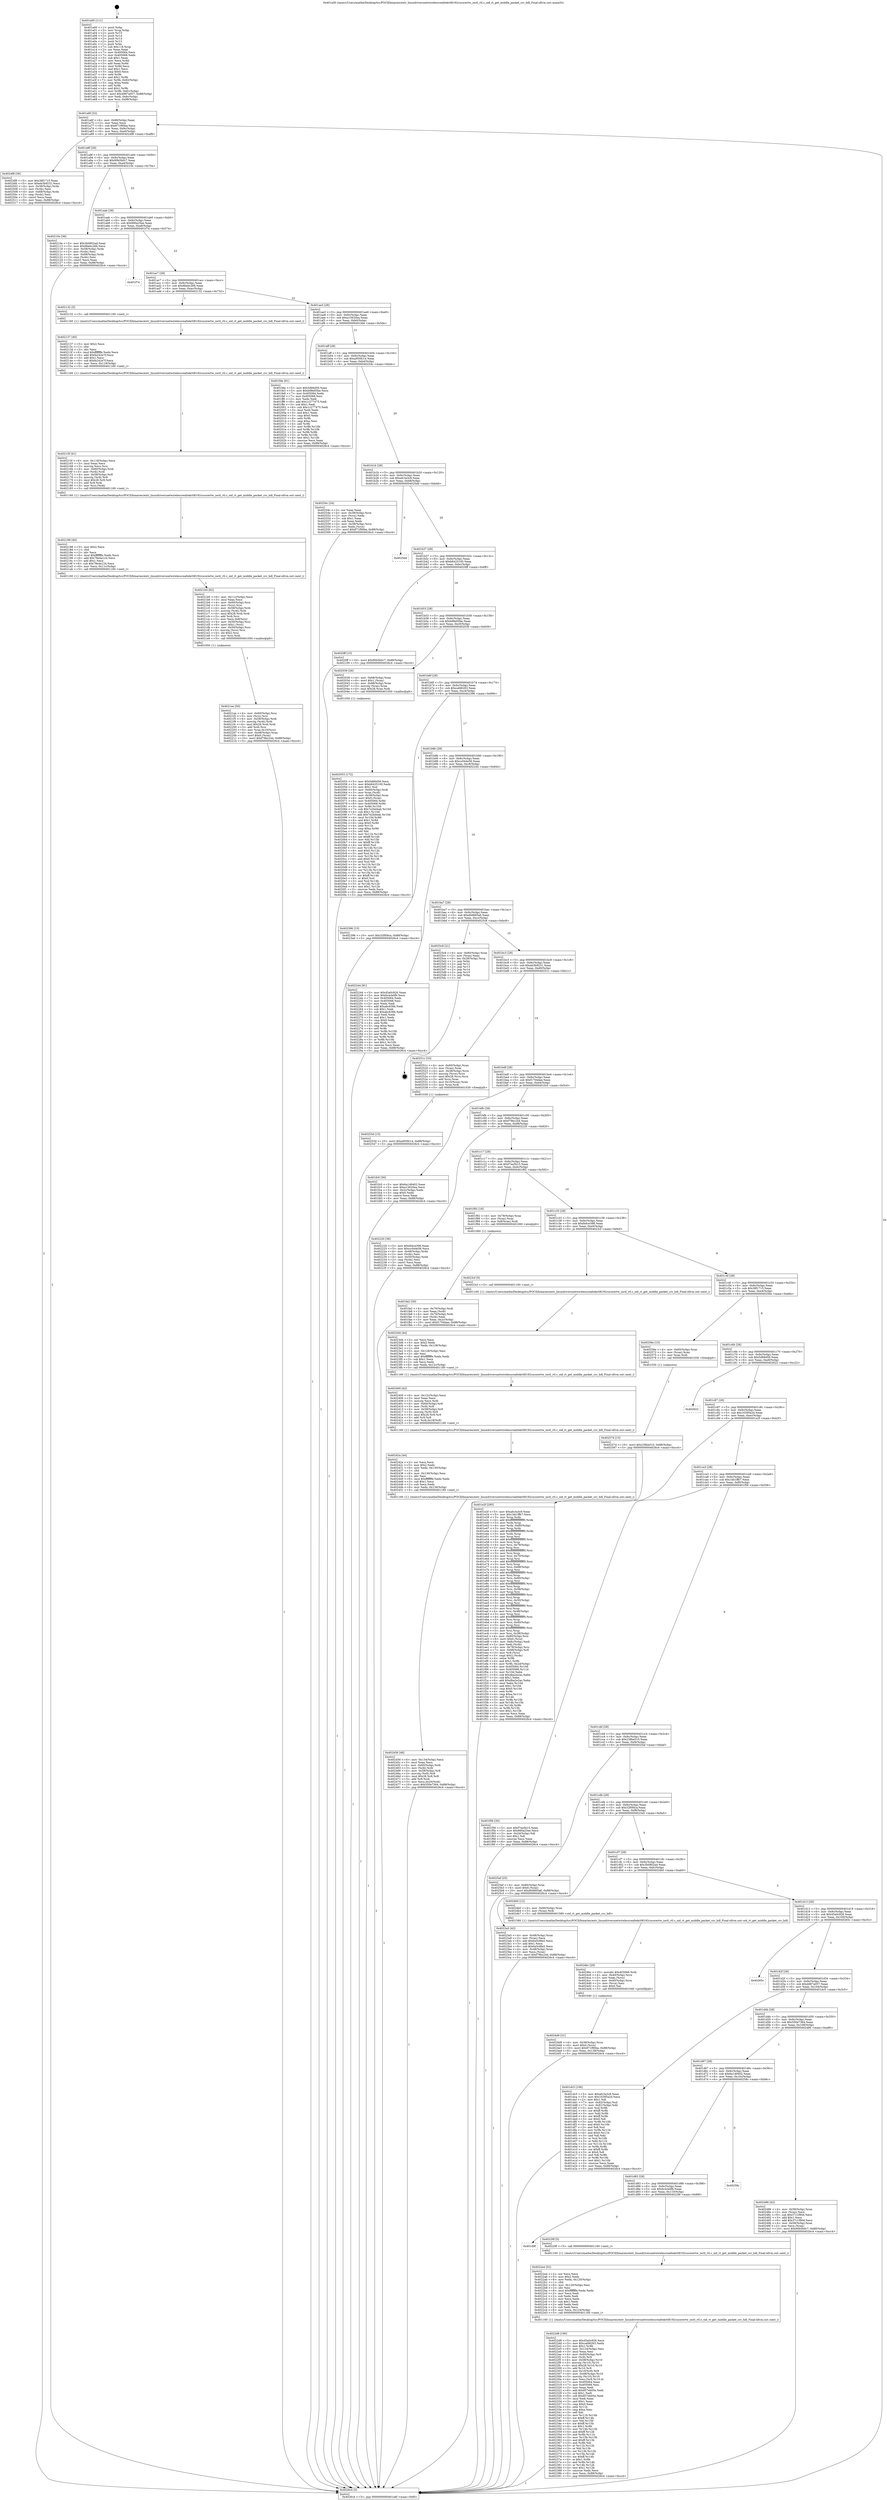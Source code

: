 digraph "0x401a00" {
  label = "0x401a00 (/mnt/c/Users/mathe/Desktop/tcc/POCII/binaries/extr_linuxdriversnetwirelessrealtekrtl8192cucorertw_ioctl_rtl.c_oid_rt_get_middle_packet_crc_hdl_Final-ollvm.out::main(0))"
  labelloc = "t"
  node[shape=record]

  Entry [label="",width=0.3,height=0.3,shape=circle,fillcolor=black,style=filled]
  "0x401a6f" [label="{
     0x401a6f [32]\l
     | [instrs]\l
     &nbsp;&nbsp;0x401a6f \<+6\>: mov -0x88(%rbp),%eax\l
     &nbsp;&nbsp;0x401a75 \<+2\>: mov %eax,%ecx\l
     &nbsp;&nbsp;0x401a77 \<+6\>: sub $0x871f90ba,%ecx\l
     &nbsp;&nbsp;0x401a7d \<+6\>: mov %eax,-0x9c(%rbp)\l
     &nbsp;&nbsp;0x401a83 \<+6\>: mov %ecx,-0xa0(%rbp)\l
     &nbsp;&nbsp;0x401a89 \<+6\>: je 00000000004024f8 \<main+0xaf8\>\l
  }"]
  "0x4024f8" [label="{
     0x4024f8 [36]\l
     | [instrs]\l
     &nbsp;&nbsp;0x4024f8 \<+5\>: mov $0x38f1715,%eax\l
     &nbsp;&nbsp;0x4024fd \<+5\>: mov $0xeb3b9231,%ecx\l
     &nbsp;&nbsp;0x402502 \<+4\>: mov -0x38(%rbp),%rdx\l
     &nbsp;&nbsp;0x402506 \<+2\>: mov (%rdx),%esi\l
     &nbsp;&nbsp;0x402508 \<+4\>: mov -0x68(%rbp),%rdx\l
     &nbsp;&nbsp;0x40250c \<+2\>: cmp (%rdx),%esi\l
     &nbsp;&nbsp;0x40250e \<+3\>: cmovl %ecx,%eax\l
     &nbsp;&nbsp;0x402511 \<+6\>: mov %eax,-0x88(%rbp)\l
     &nbsp;&nbsp;0x402517 \<+5\>: jmp 00000000004026c4 \<main+0xcc4\>\l
  }"]
  "0x401a8f" [label="{
     0x401a8f [28]\l
     | [instrs]\l
     &nbsp;&nbsp;0x401a8f \<+5\>: jmp 0000000000401a94 \<main+0x94\>\l
     &nbsp;&nbsp;0x401a94 \<+6\>: mov -0x9c(%rbp),%eax\l
     &nbsp;&nbsp;0x401a9a \<+5\>: sub $0x90b5b0c7,%eax\l
     &nbsp;&nbsp;0x401a9f \<+6\>: mov %eax,-0xa4(%rbp)\l
     &nbsp;&nbsp;0x401aa5 \<+6\>: je 000000000040210e \<main+0x70e\>\l
  }"]
  Exit [label="",width=0.3,height=0.3,shape=circle,fillcolor=black,style=filled,peripheries=2]
  "0x40210e" [label="{
     0x40210e [36]\l
     | [instrs]\l
     &nbsp;&nbsp;0x40210e \<+5\>: mov $0x3b0802ad,%eax\l
     &nbsp;&nbsp;0x402113 \<+5\>: mov $0x9bebc266,%ecx\l
     &nbsp;&nbsp;0x402118 \<+4\>: mov -0x58(%rbp),%rdx\l
     &nbsp;&nbsp;0x40211c \<+2\>: mov (%rdx),%esi\l
     &nbsp;&nbsp;0x40211e \<+4\>: mov -0x68(%rbp),%rdx\l
     &nbsp;&nbsp;0x402122 \<+2\>: cmp (%rdx),%esi\l
     &nbsp;&nbsp;0x402124 \<+3\>: cmovl %ecx,%eax\l
     &nbsp;&nbsp;0x402127 \<+6\>: mov %eax,-0x88(%rbp)\l
     &nbsp;&nbsp;0x40212d \<+5\>: jmp 00000000004026c4 \<main+0xcc4\>\l
  }"]
  "0x401aab" [label="{
     0x401aab [28]\l
     | [instrs]\l
     &nbsp;&nbsp;0x401aab \<+5\>: jmp 0000000000401ab0 \<main+0xb0\>\l
     &nbsp;&nbsp;0x401ab0 \<+6\>: mov -0x9c(%rbp),%eax\l
     &nbsp;&nbsp;0x401ab6 \<+5\>: sub $0x990a25ee,%eax\l
     &nbsp;&nbsp;0x401abb \<+6\>: mov %eax,-0xa8(%rbp)\l
     &nbsp;&nbsp;0x401ac1 \<+6\>: je 0000000000401f74 \<main+0x574\>\l
  }"]
  "0x40257d" [label="{
     0x40257d [15]\l
     | [instrs]\l
     &nbsp;&nbsp;0x40257d \<+10\>: movl $0x238be510,-0x88(%rbp)\l
     &nbsp;&nbsp;0x402587 \<+5\>: jmp 00000000004026c4 \<main+0xcc4\>\l
  }"]
  "0x401f74" [label="{
     0x401f74\l
  }", style=dashed]
  "0x401ac7" [label="{
     0x401ac7 [28]\l
     | [instrs]\l
     &nbsp;&nbsp;0x401ac7 \<+5\>: jmp 0000000000401acc \<main+0xcc\>\l
     &nbsp;&nbsp;0x401acc \<+6\>: mov -0x9c(%rbp),%eax\l
     &nbsp;&nbsp;0x401ad2 \<+5\>: sub $0x9bebc266,%eax\l
     &nbsp;&nbsp;0x401ad7 \<+6\>: mov %eax,-0xac(%rbp)\l
     &nbsp;&nbsp;0x401add \<+6\>: je 0000000000402132 \<main+0x732\>\l
  }"]
  "0x40253d" [label="{
     0x40253d [15]\l
     | [instrs]\l
     &nbsp;&nbsp;0x40253d \<+10\>: movl $0xa950fc14,-0x88(%rbp)\l
     &nbsp;&nbsp;0x402547 \<+5\>: jmp 00000000004026c4 \<main+0xcc4\>\l
  }"]
  "0x402132" [label="{
     0x402132 [5]\l
     | [instrs]\l
     &nbsp;&nbsp;0x402132 \<+5\>: call 0000000000401160 \<next_i\>\l
     | [calls]\l
     &nbsp;&nbsp;0x401160 \{1\} (/mnt/c/Users/mathe/Desktop/tcc/POCII/binaries/extr_linuxdriversnetwirelessrealtekrtl8192cucorertw_ioctl_rtl.c_oid_rt_get_middle_packet_crc_hdl_Final-ollvm.out::next_i)\l
  }"]
  "0x401ae3" [label="{
     0x401ae3 [28]\l
     | [instrs]\l
     &nbsp;&nbsp;0x401ae3 \<+5\>: jmp 0000000000401ae8 \<main+0xe8\>\l
     &nbsp;&nbsp;0x401ae8 \<+6\>: mov -0x9c(%rbp),%eax\l
     &nbsp;&nbsp;0x401aee \<+5\>: sub $0xa15620ea,%eax\l
     &nbsp;&nbsp;0x401af3 \<+6\>: mov %eax,-0xb0(%rbp)\l
     &nbsp;&nbsp;0x401af9 \<+6\>: je 0000000000401fde \<main+0x5de\>\l
  }"]
  "0x4024d9" [label="{
     0x4024d9 [31]\l
     | [instrs]\l
     &nbsp;&nbsp;0x4024d9 \<+4\>: mov -0x38(%rbp),%rcx\l
     &nbsp;&nbsp;0x4024dd \<+6\>: movl $0x0,(%rcx)\l
     &nbsp;&nbsp;0x4024e3 \<+10\>: movl $0x871f90ba,-0x88(%rbp)\l
     &nbsp;&nbsp;0x4024ed \<+6\>: mov %eax,-0x138(%rbp)\l
     &nbsp;&nbsp;0x4024f3 \<+5\>: jmp 00000000004026c4 \<main+0xcc4\>\l
  }"]
  "0x401fde" [label="{
     0x401fde [91]\l
     | [instrs]\l
     &nbsp;&nbsp;0x401fde \<+5\>: mov $0x5d66d59,%eax\l
     &nbsp;&nbsp;0x401fe3 \<+5\>: mov $0xb98e05be,%ecx\l
     &nbsp;&nbsp;0x401fe8 \<+7\>: mov 0x405064,%edx\l
     &nbsp;&nbsp;0x401fef \<+7\>: mov 0x405068,%esi\l
     &nbsp;&nbsp;0x401ff6 \<+2\>: mov %edx,%edi\l
     &nbsp;&nbsp;0x401ff8 \<+6\>: add $0x1c277475,%edi\l
     &nbsp;&nbsp;0x401ffe \<+3\>: sub $0x1,%edi\l
     &nbsp;&nbsp;0x402001 \<+6\>: sub $0x1c277475,%edi\l
     &nbsp;&nbsp;0x402007 \<+3\>: imul %edi,%edx\l
     &nbsp;&nbsp;0x40200a \<+3\>: and $0x1,%edx\l
     &nbsp;&nbsp;0x40200d \<+3\>: cmp $0x0,%edx\l
     &nbsp;&nbsp;0x402010 \<+4\>: sete %r8b\l
     &nbsp;&nbsp;0x402014 \<+3\>: cmp $0xa,%esi\l
     &nbsp;&nbsp;0x402017 \<+4\>: setl %r9b\l
     &nbsp;&nbsp;0x40201b \<+3\>: mov %r8b,%r10b\l
     &nbsp;&nbsp;0x40201e \<+3\>: and %r9b,%r10b\l
     &nbsp;&nbsp;0x402021 \<+3\>: xor %r9b,%r8b\l
     &nbsp;&nbsp;0x402024 \<+3\>: or %r8b,%r10b\l
     &nbsp;&nbsp;0x402027 \<+4\>: test $0x1,%r10b\l
     &nbsp;&nbsp;0x40202b \<+3\>: cmovne %ecx,%eax\l
     &nbsp;&nbsp;0x40202e \<+6\>: mov %eax,-0x88(%rbp)\l
     &nbsp;&nbsp;0x402034 \<+5\>: jmp 00000000004026c4 \<main+0xcc4\>\l
  }"]
  "0x401aff" [label="{
     0x401aff [28]\l
     | [instrs]\l
     &nbsp;&nbsp;0x401aff \<+5\>: jmp 0000000000401b04 \<main+0x104\>\l
     &nbsp;&nbsp;0x401b04 \<+6\>: mov -0x9c(%rbp),%eax\l
     &nbsp;&nbsp;0x401b0a \<+5\>: sub $0xa950fc14,%eax\l
     &nbsp;&nbsp;0x401b0f \<+6\>: mov %eax,-0xb4(%rbp)\l
     &nbsp;&nbsp;0x401b15 \<+6\>: je 000000000040254c \<main+0xb4c\>\l
  }"]
  "0x4024bc" [label="{
     0x4024bc [29]\l
     | [instrs]\l
     &nbsp;&nbsp;0x4024bc \<+10\>: movabs $0x4030b6,%rdi\l
     &nbsp;&nbsp;0x4024c6 \<+4\>: mov -0x40(%rbp),%rcx\l
     &nbsp;&nbsp;0x4024ca \<+2\>: mov %eax,(%rcx)\l
     &nbsp;&nbsp;0x4024cc \<+4\>: mov -0x40(%rbp),%rcx\l
     &nbsp;&nbsp;0x4024d0 \<+2\>: mov (%rcx),%esi\l
     &nbsp;&nbsp;0x4024d2 \<+2\>: mov $0x0,%al\l
     &nbsp;&nbsp;0x4024d4 \<+5\>: call 0000000000401040 \<printf@plt\>\l
     | [calls]\l
     &nbsp;&nbsp;0x401040 \{1\} (unknown)\l
  }"]
  "0x40254c" [label="{
     0x40254c [34]\l
     | [instrs]\l
     &nbsp;&nbsp;0x40254c \<+2\>: xor %eax,%eax\l
     &nbsp;&nbsp;0x40254e \<+4\>: mov -0x38(%rbp),%rcx\l
     &nbsp;&nbsp;0x402552 \<+2\>: mov (%rcx),%edx\l
     &nbsp;&nbsp;0x402554 \<+3\>: sub $0x1,%eax\l
     &nbsp;&nbsp;0x402557 \<+2\>: sub %eax,%edx\l
     &nbsp;&nbsp;0x402559 \<+4\>: mov -0x38(%rbp),%rcx\l
     &nbsp;&nbsp;0x40255d \<+2\>: mov %edx,(%rcx)\l
     &nbsp;&nbsp;0x40255f \<+10\>: movl $0x871f90ba,-0x88(%rbp)\l
     &nbsp;&nbsp;0x402569 \<+5\>: jmp 00000000004026c4 \<main+0xcc4\>\l
  }"]
  "0x401b1b" [label="{
     0x401b1b [28]\l
     | [instrs]\l
     &nbsp;&nbsp;0x401b1b \<+5\>: jmp 0000000000401b20 \<main+0x120\>\l
     &nbsp;&nbsp;0x401b20 \<+6\>: mov -0x9c(%rbp),%eax\l
     &nbsp;&nbsp;0x401b26 \<+5\>: sub $0xafc3a3c9,%eax\l
     &nbsp;&nbsp;0x401b2b \<+6\>: mov %eax,-0xb8(%rbp)\l
     &nbsp;&nbsp;0x401b31 \<+6\>: je 00000000004025dd \<main+0xbdd\>\l
  }"]
  "0x402456" [label="{
     0x402456 [48]\l
     | [instrs]\l
     &nbsp;&nbsp;0x402456 \<+6\>: mov -0x134(%rbp),%ecx\l
     &nbsp;&nbsp;0x40245c \<+3\>: imul %eax,%ecx\l
     &nbsp;&nbsp;0x40245f \<+4\>: mov -0x60(%rbp),%rdi\l
     &nbsp;&nbsp;0x402463 \<+3\>: mov (%rdi),%rdi\l
     &nbsp;&nbsp;0x402466 \<+4\>: mov -0x58(%rbp),%r8\l
     &nbsp;&nbsp;0x40246a \<+3\>: movslq (%r8),%r8\l
     &nbsp;&nbsp;0x40246d \<+4\>: imul $0x28,%r8,%r8\l
     &nbsp;&nbsp;0x402471 \<+3\>: add %r8,%rdi\l
     &nbsp;&nbsp;0x402474 \<+3\>: mov %ecx,0x20(%rdi)\l
     &nbsp;&nbsp;0x402477 \<+10\>: movl $0x550e7364,-0x88(%rbp)\l
     &nbsp;&nbsp;0x402481 \<+5\>: jmp 00000000004026c4 \<main+0xcc4\>\l
  }"]
  "0x4025dd" [label="{
     0x4025dd\l
  }", style=dashed]
  "0x401b37" [label="{
     0x401b37 [28]\l
     | [instrs]\l
     &nbsp;&nbsp;0x401b37 \<+5\>: jmp 0000000000401b3c \<main+0x13c\>\l
     &nbsp;&nbsp;0x401b3c \<+6\>: mov -0x9c(%rbp),%eax\l
     &nbsp;&nbsp;0x401b42 \<+5\>: sub $0xb6425100,%eax\l
     &nbsp;&nbsp;0x401b47 \<+6\>: mov %eax,-0xbc(%rbp)\l
     &nbsp;&nbsp;0x401b4d \<+6\>: je 00000000004020ff \<main+0x6ff\>\l
  }"]
  "0x40242a" [label="{
     0x40242a [44]\l
     | [instrs]\l
     &nbsp;&nbsp;0x40242a \<+2\>: xor %ecx,%ecx\l
     &nbsp;&nbsp;0x40242c \<+5\>: mov $0x2,%edx\l
     &nbsp;&nbsp;0x402431 \<+6\>: mov %edx,-0x130(%rbp)\l
     &nbsp;&nbsp;0x402437 \<+1\>: cltd\l
     &nbsp;&nbsp;0x402438 \<+6\>: mov -0x130(%rbp),%esi\l
     &nbsp;&nbsp;0x40243e \<+2\>: idiv %esi\l
     &nbsp;&nbsp;0x402440 \<+6\>: imul $0xfffffffe,%edx,%edx\l
     &nbsp;&nbsp;0x402446 \<+3\>: sub $0x1,%ecx\l
     &nbsp;&nbsp;0x402449 \<+2\>: sub %ecx,%edx\l
     &nbsp;&nbsp;0x40244b \<+6\>: mov %edx,-0x134(%rbp)\l
     &nbsp;&nbsp;0x402451 \<+5\>: call 0000000000401160 \<next_i\>\l
     | [calls]\l
     &nbsp;&nbsp;0x401160 \{1\} (/mnt/c/Users/mathe/Desktop/tcc/POCII/binaries/extr_linuxdriversnetwirelessrealtekrtl8192cucorertw_ioctl_rtl.c_oid_rt_get_middle_packet_crc_hdl_Final-ollvm.out::next_i)\l
  }"]
  "0x4020ff" [label="{
     0x4020ff [15]\l
     | [instrs]\l
     &nbsp;&nbsp;0x4020ff \<+10\>: movl $0x90b5b0c7,-0x88(%rbp)\l
     &nbsp;&nbsp;0x402109 \<+5\>: jmp 00000000004026c4 \<main+0xcc4\>\l
  }"]
  "0x401b53" [label="{
     0x401b53 [28]\l
     | [instrs]\l
     &nbsp;&nbsp;0x401b53 \<+5\>: jmp 0000000000401b58 \<main+0x158\>\l
     &nbsp;&nbsp;0x401b58 \<+6\>: mov -0x9c(%rbp),%eax\l
     &nbsp;&nbsp;0x401b5e \<+5\>: sub $0xb98e05be,%eax\l
     &nbsp;&nbsp;0x401b63 \<+6\>: mov %eax,-0xc0(%rbp)\l
     &nbsp;&nbsp;0x401b69 \<+6\>: je 0000000000402039 \<main+0x639\>\l
  }"]
  "0x402400" [label="{
     0x402400 [42]\l
     | [instrs]\l
     &nbsp;&nbsp;0x402400 \<+6\>: mov -0x12c(%rbp),%ecx\l
     &nbsp;&nbsp;0x402406 \<+3\>: imul %eax,%ecx\l
     &nbsp;&nbsp;0x402409 \<+3\>: movslq %ecx,%rdi\l
     &nbsp;&nbsp;0x40240c \<+4\>: mov -0x60(%rbp),%r8\l
     &nbsp;&nbsp;0x402410 \<+3\>: mov (%r8),%r8\l
     &nbsp;&nbsp;0x402413 \<+4\>: mov -0x58(%rbp),%r9\l
     &nbsp;&nbsp;0x402417 \<+3\>: movslq (%r9),%r9\l
     &nbsp;&nbsp;0x40241a \<+4\>: imul $0x28,%r9,%r9\l
     &nbsp;&nbsp;0x40241e \<+3\>: add %r9,%r8\l
     &nbsp;&nbsp;0x402421 \<+4\>: mov %rdi,0x18(%r8)\l
     &nbsp;&nbsp;0x402425 \<+5\>: call 0000000000401160 \<next_i\>\l
     | [calls]\l
     &nbsp;&nbsp;0x401160 \{1\} (/mnt/c/Users/mathe/Desktop/tcc/POCII/binaries/extr_linuxdriversnetwirelessrealtekrtl8192cucorertw_ioctl_rtl.c_oid_rt_get_middle_packet_crc_hdl_Final-ollvm.out::next_i)\l
  }"]
  "0x402039" [label="{
     0x402039 [26]\l
     | [instrs]\l
     &nbsp;&nbsp;0x402039 \<+4\>: mov -0x68(%rbp),%rax\l
     &nbsp;&nbsp;0x40203d \<+6\>: movl $0x1,(%rax)\l
     &nbsp;&nbsp;0x402043 \<+4\>: mov -0x68(%rbp),%rax\l
     &nbsp;&nbsp;0x402047 \<+3\>: movslq (%rax),%rax\l
     &nbsp;&nbsp;0x40204a \<+4\>: imul $0x28,%rax,%rdi\l
     &nbsp;&nbsp;0x40204e \<+5\>: call 0000000000401050 \<malloc@plt\>\l
     | [calls]\l
     &nbsp;&nbsp;0x401050 \{1\} (unknown)\l
  }"]
  "0x401b6f" [label="{
     0x401b6f [28]\l
     | [instrs]\l
     &nbsp;&nbsp;0x401b6f \<+5\>: jmp 0000000000401b74 \<main+0x174\>\l
     &nbsp;&nbsp;0x401b74 \<+6\>: mov -0x9c(%rbp),%eax\l
     &nbsp;&nbsp;0x401b7a \<+5\>: sub $0xcafd6263,%eax\l
     &nbsp;&nbsp;0x401b7f \<+6\>: mov %eax,-0xc4(%rbp)\l
     &nbsp;&nbsp;0x401b85 \<+6\>: je 0000000000402396 \<main+0x996\>\l
  }"]
  "0x4023d4" [label="{
     0x4023d4 [44]\l
     | [instrs]\l
     &nbsp;&nbsp;0x4023d4 \<+2\>: xor %ecx,%ecx\l
     &nbsp;&nbsp;0x4023d6 \<+5\>: mov $0x2,%edx\l
     &nbsp;&nbsp;0x4023db \<+6\>: mov %edx,-0x128(%rbp)\l
     &nbsp;&nbsp;0x4023e1 \<+1\>: cltd\l
     &nbsp;&nbsp;0x4023e2 \<+6\>: mov -0x128(%rbp),%esi\l
     &nbsp;&nbsp;0x4023e8 \<+2\>: idiv %esi\l
     &nbsp;&nbsp;0x4023ea \<+6\>: imul $0xfffffffe,%edx,%edx\l
     &nbsp;&nbsp;0x4023f0 \<+3\>: sub $0x1,%ecx\l
     &nbsp;&nbsp;0x4023f3 \<+2\>: sub %ecx,%edx\l
     &nbsp;&nbsp;0x4023f5 \<+6\>: mov %edx,-0x12c(%rbp)\l
     &nbsp;&nbsp;0x4023fb \<+5\>: call 0000000000401160 \<next_i\>\l
     | [calls]\l
     &nbsp;&nbsp;0x401160 \{1\} (/mnt/c/Users/mathe/Desktop/tcc/POCII/binaries/extr_linuxdriversnetwirelessrealtekrtl8192cucorertw_ioctl_rtl.c_oid_rt_get_middle_packet_crc_hdl_Final-ollvm.out::next_i)\l
  }"]
  "0x402396" [label="{
     0x402396 [15]\l
     | [instrs]\l
     &nbsp;&nbsp;0x402396 \<+10\>: movl $0x32f0f4ca,-0x88(%rbp)\l
     &nbsp;&nbsp;0x4023a0 \<+5\>: jmp 00000000004026c4 \<main+0xcc4\>\l
  }"]
  "0x401b8b" [label="{
     0x401b8b [28]\l
     | [instrs]\l
     &nbsp;&nbsp;0x401b8b \<+5\>: jmp 0000000000401b90 \<main+0x190\>\l
     &nbsp;&nbsp;0x401b90 \<+6\>: mov -0x9c(%rbp),%eax\l
     &nbsp;&nbsp;0x401b96 \<+5\>: sub $0xcc044e56,%eax\l
     &nbsp;&nbsp;0x401b9b \<+6\>: mov %eax,-0xc8(%rbp)\l
     &nbsp;&nbsp;0x401ba1 \<+6\>: je 0000000000402244 \<main+0x844\>\l
  }"]
  "0x4022d8" [label="{
     0x4022d8 [190]\l
     | [instrs]\l
     &nbsp;&nbsp;0x4022d8 \<+5\>: mov $0x45a0c926,%ecx\l
     &nbsp;&nbsp;0x4022dd \<+5\>: mov $0xcafd6263,%edx\l
     &nbsp;&nbsp;0x4022e2 \<+3\>: mov $0x1,%r8b\l
     &nbsp;&nbsp;0x4022e5 \<+6\>: mov -0x124(%rbp),%esi\l
     &nbsp;&nbsp;0x4022eb \<+3\>: imul %eax,%esi\l
     &nbsp;&nbsp;0x4022ee \<+4\>: mov -0x60(%rbp),%r9\l
     &nbsp;&nbsp;0x4022f2 \<+3\>: mov (%r9),%r9\l
     &nbsp;&nbsp;0x4022f5 \<+4\>: mov -0x58(%rbp),%r10\l
     &nbsp;&nbsp;0x4022f9 \<+3\>: movslq (%r10),%r10\l
     &nbsp;&nbsp;0x4022fc \<+4\>: imul $0x28,%r10,%r10\l
     &nbsp;&nbsp;0x402300 \<+3\>: add %r10,%r9\l
     &nbsp;&nbsp;0x402303 \<+4\>: mov 0x10(%r9),%r9\l
     &nbsp;&nbsp;0x402307 \<+4\>: mov -0x48(%rbp),%r10\l
     &nbsp;&nbsp;0x40230b \<+3\>: movslq (%r10),%r10\l
     &nbsp;&nbsp;0x40230e \<+4\>: mov %esi,(%r9,%r10,4)\l
     &nbsp;&nbsp;0x402312 \<+7\>: mov 0x405064,%eax\l
     &nbsp;&nbsp;0x402319 \<+7\>: mov 0x405068,%esi\l
     &nbsp;&nbsp;0x402320 \<+2\>: mov %eax,%edi\l
     &nbsp;&nbsp;0x402322 \<+6\>: add $0x857eb05e,%edi\l
     &nbsp;&nbsp;0x402328 \<+3\>: sub $0x1,%edi\l
     &nbsp;&nbsp;0x40232b \<+6\>: sub $0x857eb05e,%edi\l
     &nbsp;&nbsp;0x402331 \<+3\>: imul %edi,%eax\l
     &nbsp;&nbsp;0x402334 \<+3\>: and $0x1,%eax\l
     &nbsp;&nbsp;0x402337 \<+3\>: cmp $0x0,%eax\l
     &nbsp;&nbsp;0x40233a \<+4\>: sete %r11b\l
     &nbsp;&nbsp;0x40233e \<+3\>: cmp $0xa,%esi\l
     &nbsp;&nbsp;0x402341 \<+3\>: setl %bl\l
     &nbsp;&nbsp;0x402344 \<+3\>: mov %r11b,%r14b\l
     &nbsp;&nbsp;0x402347 \<+4\>: xor $0xff,%r14b\l
     &nbsp;&nbsp;0x40234b \<+3\>: mov %bl,%r15b\l
     &nbsp;&nbsp;0x40234e \<+4\>: xor $0xff,%r15b\l
     &nbsp;&nbsp;0x402352 \<+4\>: xor $0x1,%r8b\l
     &nbsp;&nbsp;0x402356 \<+3\>: mov %r14b,%r12b\l
     &nbsp;&nbsp;0x402359 \<+4\>: and $0xff,%r12b\l
     &nbsp;&nbsp;0x40235d \<+3\>: and %r8b,%r11b\l
     &nbsp;&nbsp;0x402360 \<+3\>: mov %r15b,%r13b\l
     &nbsp;&nbsp;0x402363 \<+4\>: and $0xff,%r13b\l
     &nbsp;&nbsp;0x402367 \<+3\>: and %r8b,%bl\l
     &nbsp;&nbsp;0x40236a \<+3\>: or %r11b,%r12b\l
     &nbsp;&nbsp;0x40236d \<+3\>: or %bl,%r13b\l
     &nbsp;&nbsp;0x402370 \<+3\>: xor %r13b,%r12b\l
     &nbsp;&nbsp;0x402373 \<+3\>: or %r15b,%r14b\l
     &nbsp;&nbsp;0x402376 \<+4\>: xor $0xff,%r14b\l
     &nbsp;&nbsp;0x40237a \<+4\>: or $0x1,%r8b\l
     &nbsp;&nbsp;0x40237e \<+3\>: and %r8b,%r14b\l
     &nbsp;&nbsp;0x402381 \<+3\>: or %r14b,%r12b\l
     &nbsp;&nbsp;0x402384 \<+4\>: test $0x1,%r12b\l
     &nbsp;&nbsp;0x402388 \<+3\>: cmovne %edx,%ecx\l
     &nbsp;&nbsp;0x40238b \<+6\>: mov %ecx,-0x88(%rbp)\l
     &nbsp;&nbsp;0x402391 \<+5\>: jmp 00000000004026c4 \<main+0xcc4\>\l
  }"]
  "0x402244" [label="{
     0x402244 [91]\l
     | [instrs]\l
     &nbsp;&nbsp;0x402244 \<+5\>: mov $0x45a0c926,%eax\l
     &nbsp;&nbsp;0x402249 \<+5\>: mov $0x6c4cb0fb,%ecx\l
     &nbsp;&nbsp;0x40224e \<+7\>: mov 0x405064,%edx\l
     &nbsp;&nbsp;0x402255 \<+7\>: mov 0x405068,%esi\l
     &nbsp;&nbsp;0x40225c \<+2\>: mov %edx,%edi\l
     &nbsp;&nbsp;0x40225e \<+6\>: add $0xabc636b,%edi\l
     &nbsp;&nbsp;0x402264 \<+3\>: sub $0x1,%edi\l
     &nbsp;&nbsp;0x402267 \<+6\>: sub $0xabc636b,%edi\l
     &nbsp;&nbsp;0x40226d \<+3\>: imul %edi,%edx\l
     &nbsp;&nbsp;0x402270 \<+3\>: and $0x1,%edx\l
     &nbsp;&nbsp;0x402273 \<+3\>: cmp $0x0,%edx\l
     &nbsp;&nbsp;0x402276 \<+4\>: sete %r8b\l
     &nbsp;&nbsp;0x40227a \<+3\>: cmp $0xa,%esi\l
     &nbsp;&nbsp;0x40227d \<+4\>: setl %r9b\l
     &nbsp;&nbsp;0x402281 \<+3\>: mov %r8b,%r10b\l
     &nbsp;&nbsp;0x402284 \<+3\>: and %r9b,%r10b\l
     &nbsp;&nbsp;0x402287 \<+3\>: xor %r9b,%r8b\l
     &nbsp;&nbsp;0x40228a \<+3\>: or %r8b,%r10b\l
     &nbsp;&nbsp;0x40228d \<+4\>: test $0x1,%r10b\l
     &nbsp;&nbsp;0x402291 \<+3\>: cmovne %ecx,%eax\l
     &nbsp;&nbsp;0x402294 \<+6\>: mov %eax,-0x88(%rbp)\l
     &nbsp;&nbsp;0x40229a \<+5\>: jmp 00000000004026c4 \<main+0xcc4\>\l
  }"]
  "0x401ba7" [label="{
     0x401ba7 [28]\l
     | [instrs]\l
     &nbsp;&nbsp;0x401ba7 \<+5\>: jmp 0000000000401bac \<main+0x1ac\>\l
     &nbsp;&nbsp;0x401bac \<+6\>: mov -0x9c(%rbp),%eax\l
     &nbsp;&nbsp;0x401bb2 \<+5\>: sub $0xd0d665a6,%eax\l
     &nbsp;&nbsp;0x401bb7 \<+6\>: mov %eax,-0xcc(%rbp)\l
     &nbsp;&nbsp;0x401bbd \<+6\>: je 00000000004025c8 \<main+0xbc8\>\l
  }"]
  "0x4022a4" [label="{
     0x4022a4 [52]\l
     | [instrs]\l
     &nbsp;&nbsp;0x4022a4 \<+2\>: xor %ecx,%ecx\l
     &nbsp;&nbsp;0x4022a6 \<+5\>: mov $0x2,%edx\l
     &nbsp;&nbsp;0x4022ab \<+6\>: mov %edx,-0x120(%rbp)\l
     &nbsp;&nbsp;0x4022b1 \<+1\>: cltd\l
     &nbsp;&nbsp;0x4022b2 \<+6\>: mov -0x120(%rbp),%esi\l
     &nbsp;&nbsp;0x4022b8 \<+2\>: idiv %esi\l
     &nbsp;&nbsp;0x4022ba \<+6\>: imul $0xfffffffe,%edx,%edx\l
     &nbsp;&nbsp;0x4022c0 \<+2\>: mov %ecx,%edi\l
     &nbsp;&nbsp;0x4022c2 \<+2\>: sub %edx,%edi\l
     &nbsp;&nbsp;0x4022c4 \<+2\>: mov %ecx,%edx\l
     &nbsp;&nbsp;0x4022c6 \<+3\>: sub $0x1,%edx\l
     &nbsp;&nbsp;0x4022c9 \<+2\>: add %edx,%edi\l
     &nbsp;&nbsp;0x4022cb \<+2\>: sub %edi,%ecx\l
     &nbsp;&nbsp;0x4022cd \<+6\>: mov %ecx,-0x124(%rbp)\l
     &nbsp;&nbsp;0x4022d3 \<+5\>: call 0000000000401160 \<next_i\>\l
     | [calls]\l
     &nbsp;&nbsp;0x401160 \{1\} (/mnt/c/Users/mathe/Desktop/tcc/POCII/binaries/extr_linuxdriversnetwirelessrealtekrtl8192cucorertw_ioctl_rtl.c_oid_rt_get_middle_packet_crc_hdl_Final-ollvm.out::next_i)\l
  }"]
  "0x4025c8" [label="{
     0x4025c8 [21]\l
     | [instrs]\l
     &nbsp;&nbsp;0x4025c8 \<+4\>: mov -0x80(%rbp),%rax\l
     &nbsp;&nbsp;0x4025cc \<+2\>: mov (%rax),%eax\l
     &nbsp;&nbsp;0x4025ce \<+4\>: lea -0x28(%rbp),%rsp\l
     &nbsp;&nbsp;0x4025d2 \<+1\>: pop %rbx\l
     &nbsp;&nbsp;0x4025d3 \<+2\>: pop %r12\l
     &nbsp;&nbsp;0x4025d5 \<+2\>: pop %r13\l
     &nbsp;&nbsp;0x4025d7 \<+2\>: pop %r14\l
     &nbsp;&nbsp;0x4025d9 \<+2\>: pop %r15\l
     &nbsp;&nbsp;0x4025db \<+1\>: pop %rbp\l
     &nbsp;&nbsp;0x4025dc \<+1\>: ret\l
  }"]
  "0x401bc3" [label="{
     0x401bc3 [28]\l
     | [instrs]\l
     &nbsp;&nbsp;0x401bc3 \<+5\>: jmp 0000000000401bc8 \<main+0x1c8\>\l
     &nbsp;&nbsp;0x401bc8 \<+6\>: mov -0x9c(%rbp),%eax\l
     &nbsp;&nbsp;0x401bce \<+5\>: sub $0xeb3b9231,%eax\l
     &nbsp;&nbsp;0x401bd3 \<+6\>: mov %eax,-0xd0(%rbp)\l
     &nbsp;&nbsp;0x401bd9 \<+6\>: je 000000000040251c \<main+0xb1c\>\l
  }"]
  "0x401d9f" [label="{
     0x401d9f\l
  }", style=dashed]
  "0x40251c" [label="{
     0x40251c [33]\l
     | [instrs]\l
     &nbsp;&nbsp;0x40251c \<+4\>: mov -0x60(%rbp),%rax\l
     &nbsp;&nbsp;0x402520 \<+3\>: mov (%rax),%rax\l
     &nbsp;&nbsp;0x402523 \<+4\>: mov -0x38(%rbp),%rcx\l
     &nbsp;&nbsp;0x402527 \<+3\>: movslq (%rcx),%rcx\l
     &nbsp;&nbsp;0x40252a \<+4\>: imul $0x28,%rcx,%rcx\l
     &nbsp;&nbsp;0x40252e \<+3\>: add %rcx,%rax\l
     &nbsp;&nbsp;0x402531 \<+4\>: mov 0x10(%rax),%rax\l
     &nbsp;&nbsp;0x402535 \<+3\>: mov %rax,%rdi\l
     &nbsp;&nbsp;0x402538 \<+5\>: call 0000000000401030 \<free@plt\>\l
     | [calls]\l
     &nbsp;&nbsp;0x401030 \{1\} (unknown)\l
  }"]
  "0x401bdf" [label="{
     0x401bdf [28]\l
     | [instrs]\l
     &nbsp;&nbsp;0x401bdf \<+5\>: jmp 0000000000401be4 \<main+0x1e4\>\l
     &nbsp;&nbsp;0x401be4 \<+6\>: mov -0x9c(%rbp),%eax\l
     &nbsp;&nbsp;0x401bea \<+5\>: sub $0xf1704dae,%eax\l
     &nbsp;&nbsp;0x401bef \<+6\>: mov %eax,-0xd4(%rbp)\l
     &nbsp;&nbsp;0x401bf5 \<+6\>: je 0000000000401fc0 \<main+0x5c0\>\l
  }"]
  "0x40229f" [label="{
     0x40229f [5]\l
     | [instrs]\l
     &nbsp;&nbsp;0x40229f \<+5\>: call 0000000000401160 \<next_i\>\l
     | [calls]\l
     &nbsp;&nbsp;0x401160 \{1\} (/mnt/c/Users/mathe/Desktop/tcc/POCII/binaries/extr_linuxdriversnetwirelessrealtekrtl8192cucorertw_ioctl_rtl.c_oid_rt_get_middle_packet_crc_hdl_Final-ollvm.out::next_i)\l
  }"]
  "0x401fc0" [label="{
     0x401fc0 [30]\l
     | [instrs]\l
     &nbsp;&nbsp;0x401fc0 \<+5\>: mov $0x6a149402,%eax\l
     &nbsp;&nbsp;0x401fc5 \<+5\>: mov $0xa15620ea,%ecx\l
     &nbsp;&nbsp;0x401fca \<+3\>: mov -0x2c(%rbp),%edx\l
     &nbsp;&nbsp;0x401fcd \<+3\>: cmp $0x0,%edx\l
     &nbsp;&nbsp;0x401fd0 \<+3\>: cmove %ecx,%eax\l
     &nbsp;&nbsp;0x401fd3 \<+6\>: mov %eax,-0x88(%rbp)\l
     &nbsp;&nbsp;0x401fd9 \<+5\>: jmp 00000000004026c4 \<main+0xcc4\>\l
  }"]
  "0x401bfb" [label="{
     0x401bfb [28]\l
     | [instrs]\l
     &nbsp;&nbsp;0x401bfb \<+5\>: jmp 0000000000401c00 \<main+0x200\>\l
     &nbsp;&nbsp;0x401c00 \<+6\>: mov -0x9c(%rbp),%eax\l
     &nbsp;&nbsp;0x401c06 \<+5\>: sub $0xf79bc244,%eax\l
     &nbsp;&nbsp;0x401c0b \<+6\>: mov %eax,-0xd8(%rbp)\l
     &nbsp;&nbsp;0x401c11 \<+6\>: je 0000000000402220 \<main+0x820\>\l
  }"]
  "0x401d83" [label="{
     0x401d83 [28]\l
     | [instrs]\l
     &nbsp;&nbsp;0x401d83 \<+5\>: jmp 0000000000401d88 \<main+0x388\>\l
     &nbsp;&nbsp;0x401d88 \<+6\>: mov -0x9c(%rbp),%eax\l
     &nbsp;&nbsp;0x401d8e \<+5\>: sub $0x6c4cb0fb,%eax\l
     &nbsp;&nbsp;0x401d93 \<+6\>: mov %eax,-0x110(%rbp)\l
     &nbsp;&nbsp;0x401d99 \<+6\>: je 000000000040229f \<main+0x89f\>\l
  }"]
  "0x402220" [label="{
     0x402220 [36]\l
     | [instrs]\l
     &nbsp;&nbsp;0x402220 \<+5\>: mov $0xfd4ce398,%eax\l
     &nbsp;&nbsp;0x402225 \<+5\>: mov $0xcc044e56,%ecx\l
     &nbsp;&nbsp;0x40222a \<+4\>: mov -0x48(%rbp),%rdx\l
     &nbsp;&nbsp;0x40222e \<+2\>: mov (%rdx),%esi\l
     &nbsp;&nbsp;0x402230 \<+4\>: mov -0x50(%rbp),%rdx\l
     &nbsp;&nbsp;0x402234 \<+2\>: cmp (%rdx),%esi\l
     &nbsp;&nbsp;0x402236 \<+3\>: cmovl %ecx,%eax\l
     &nbsp;&nbsp;0x402239 \<+6\>: mov %eax,-0x88(%rbp)\l
     &nbsp;&nbsp;0x40223f \<+5\>: jmp 00000000004026c4 \<main+0xcc4\>\l
  }"]
  "0x401c17" [label="{
     0x401c17 [28]\l
     | [instrs]\l
     &nbsp;&nbsp;0x401c17 \<+5\>: jmp 0000000000401c1c \<main+0x21c\>\l
     &nbsp;&nbsp;0x401c1c \<+6\>: mov -0x9c(%rbp),%eax\l
     &nbsp;&nbsp;0x401c22 \<+5\>: sub $0xf7ea5b15,%eax\l
     &nbsp;&nbsp;0x401c27 \<+6\>: mov %eax,-0xdc(%rbp)\l
     &nbsp;&nbsp;0x401c2d \<+6\>: je 0000000000401f92 \<main+0x592\>\l
  }"]
  "0x40258c" [label="{
     0x40258c\l
  }", style=dashed]
  "0x401f92" [label="{
     0x401f92 [16]\l
     | [instrs]\l
     &nbsp;&nbsp;0x401f92 \<+4\>: mov -0x78(%rbp),%rax\l
     &nbsp;&nbsp;0x401f96 \<+3\>: mov (%rax),%rax\l
     &nbsp;&nbsp;0x401f99 \<+4\>: mov 0x8(%rax),%rdi\l
     &nbsp;&nbsp;0x401f9d \<+5\>: call 0000000000401060 \<atoi@plt\>\l
     | [calls]\l
     &nbsp;&nbsp;0x401060 \{1\} (unknown)\l
  }"]
  "0x401c33" [label="{
     0x401c33 [28]\l
     | [instrs]\l
     &nbsp;&nbsp;0x401c33 \<+5\>: jmp 0000000000401c38 \<main+0x238\>\l
     &nbsp;&nbsp;0x401c38 \<+6\>: mov -0x9c(%rbp),%eax\l
     &nbsp;&nbsp;0x401c3e \<+5\>: sub $0xfd4ce398,%eax\l
     &nbsp;&nbsp;0x401c43 \<+6\>: mov %eax,-0xe0(%rbp)\l
     &nbsp;&nbsp;0x401c49 \<+6\>: je 00000000004023cf \<main+0x9cf\>\l
  }"]
  "0x401d67" [label="{
     0x401d67 [28]\l
     | [instrs]\l
     &nbsp;&nbsp;0x401d67 \<+5\>: jmp 0000000000401d6c \<main+0x36c\>\l
     &nbsp;&nbsp;0x401d6c \<+6\>: mov -0x9c(%rbp),%eax\l
     &nbsp;&nbsp;0x401d72 \<+5\>: sub $0x6a149402,%eax\l
     &nbsp;&nbsp;0x401d77 \<+6\>: mov %eax,-0x10c(%rbp)\l
     &nbsp;&nbsp;0x401d7d \<+6\>: je 000000000040258c \<main+0xb8c\>\l
  }"]
  "0x4023cf" [label="{
     0x4023cf [5]\l
     | [instrs]\l
     &nbsp;&nbsp;0x4023cf \<+5\>: call 0000000000401160 \<next_i\>\l
     | [calls]\l
     &nbsp;&nbsp;0x401160 \{1\} (/mnt/c/Users/mathe/Desktop/tcc/POCII/binaries/extr_linuxdriversnetwirelessrealtekrtl8192cucorertw_ioctl_rtl.c_oid_rt_get_middle_packet_crc_hdl_Final-ollvm.out::next_i)\l
  }"]
  "0x401c4f" [label="{
     0x401c4f [28]\l
     | [instrs]\l
     &nbsp;&nbsp;0x401c4f \<+5\>: jmp 0000000000401c54 \<main+0x254\>\l
     &nbsp;&nbsp;0x401c54 \<+6\>: mov -0x9c(%rbp),%eax\l
     &nbsp;&nbsp;0x401c5a \<+5\>: sub $0x38f1715,%eax\l
     &nbsp;&nbsp;0x401c5f \<+6\>: mov %eax,-0xe4(%rbp)\l
     &nbsp;&nbsp;0x401c65 \<+6\>: je 000000000040256e \<main+0xb6e\>\l
  }"]
  "0x402486" [label="{
     0x402486 [42]\l
     | [instrs]\l
     &nbsp;&nbsp;0x402486 \<+4\>: mov -0x58(%rbp),%rax\l
     &nbsp;&nbsp;0x40248a \<+2\>: mov (%rax),%ecx\l
     &nbsp;&nbsp;0x40248c \<+6\>: sub $0x37c1f90d,%ecx\l
     &nbsp;&nbsp;0x402492 \<+3\>: add $0x1,%ecx\l
     &nbsp;&nbsp;0x402495 \<+6\>: add $0x37c1f90d,%ecx\l
     &nbsp;&nbsp;0x40249b \<+4\>: mov -0x58(%rbp),%rax\l
     &nbsp;&nbsp;0x40249f \<+2\>: mov %ecx,(%rax)\l
     &nbsp;&nbsp;0x4024a1 \<+10\>: movl $0x90b5b0c7,-0x88(%rbp)\l
     &nbsp;&nbsp;0x4024ab \<+5\>: jmp 00000000004026c4 \<main+0xcc4\>\l
  }"]
  "0x40256e" [label="{
     0x40256e [15]\l
     | [instrs]\l
     &nbsp;&nbsp;0x40256e \<+4\>: mov -0x60(%rbp),%rax\l
     &nbsp;&nbsp;0x402572 \<+3\>: mov (%rax),%rax\l
     &nbsp;&nbsp;0x402575 \<+3\>: mov %rax,%rdi\l
     &nbsp;&nbsp;0x402578 \<+5\>: call 0000000000401030 \<free@plt\>\l
     | [calls]\l
     &nbsp;&nbsp;0x401030 \{1\} (unknown)\l
  }"]
  "0x401c6b" [label="{
     0x401c6b [28]\l
     | [instrs]\l
     &nbsp;&nbsp;0x401c6b \<+5\>: jmp 0000000000401c70 \<main+0x270\>\l
     &nbsp;&nbsp;0x401c70 \<+6\>: mov -0x9c(%rbp),%eax\l
     &nbsp;&nbsp;0x401c76 \<+5\>: sub $0x5d66d59,%eax\l
     &nbsp;&nbsp;0x401c7b \<+6\>: mov %eax,-0xe8(%rbp)\l
     &nbsp;&nbsp;0x401c81 \<+6\>: je 0000000000402622 \<main+0xc22\>\l
  }"]
  "0x4021ee" [label="{
     0x4021ee [50]\l
     | [instrs]\l
     &nbsp;&nbsp;0x4021ee \<+4\>: mov -0x60(%rbp),%rsi\l
     &nbsp;&nbsp;0x4021f2 \<+3\>: mov (%rsi),%rsi\l
     &nbsp;&nbsp;0x4021f5 \<+4\>: mov -0x58(%rbp),%rdi\l
     &nbsp;&nbsp;0x4021f9 \<+3\>: movslq (%rdi),%rdi\l
     &nbsp;&nbsp;0x4021fc \<+4\>: imul $0x28,%rdi,%rdi\l
     &nbsp;&nbsp;0x402200 \<+3\>: add %rdi,%rsi\l
     &nbsp;&nbsp;0x402203 \<+4\>: mov %rax,0x10(%rsi)\l
     &nbsp;&nbsp;0x402207 \<+4\>: mov -0x48(%rbp),%rax\l
     &nbsp;&nbsp;0x40220b \<+6\>: movl $0x0,(%rax)\l
     &nbsp;&nbsp;0x402211 \<+10\>: movl $0xf79bc244,-0x88(%rbp)\l
     &nbsp;&nbsp;0x40221b \<+5\>: jmp 00000000004026c4 \<main+0xcc4\>\l
  }"]
  "0x402622" [label="{
     0x402622\l
  }", style=dashed]
  "0x401c87" [label="{
     0x401c87 [28]\l
     | [instrs]\l
     &nbsp;&nbsp;0x401c87 \<+5\>: jmp 0000000000401c8c \<main+0x28c\>\l
     &nbsp;&nbsp;0x401c8c \<+6\>: mov -0x9c(%rbp),%eax\l
     &nbsp;&nbsp;0x401c92 \<+5\>: sub $0x16395a2d,%eax\l
     &nbsp;&nbsp;0x401c97 \<+6\>: mov %eax,-0xec(%rbp)\l
     &nbsp;&nbsp;0x401c9d \<+6\>: je 0000000000401e2f \<main+0x42f\>\l
  }"]
  "0x4021b0" [label="{
     0x4021b0 [62]\l
     | [instrs]\l
     &nbsp;&nbsp;0x4021b0 \<+6\>: mov -0x11c(%rbp),%ecx\l
     &nbsp;&nbsp;0x4021b6 \<+3\>: imul %eax,%ecx\l
     &nbsp;&nbsp;0x4021b9 \<+4\>: mov -0x60(%rbp),%rsi\l
     &nbsp;&nbsp;0x4021bd \<+3\>: mov (%rsi),%rsi\l
     &nbsp;&nbsp;0x4021c0 \<+4\>: mov -0x58(%rbp),%rdi\l
     &nbsp;&nbsp;0x4021c4 \<+3\>: movslq (%rdi),%rdi\l
     &nbsp;&nbsp;0x4021c7 \<+4\>: imul $0x28,%rdi,%rdi\l
     &nbsp;&nbsp;0x4021cb \<+3\>: add %rdi,%rsi\l
     &nbsp;&nbsp;0x4021ce \<+3\>: mov %ecx,0x8(%rsi)\l
     &nbsp;&nbsp;0x4021d1 \<+4\>: mov -0x50(%rbp),%rsi\l
     &nbsp;&nbsp;0x4021d5 \<+6\>: movl $0x1,(%rsi)\l
     &nbsp;&nbsp;0x4021db \<+4\>: mov -0x50(%rbp),%rsi\l
     &nbsp;&nbsp;0x4021df \<+3\>: movslq (%rsi),%rsi\l
     &nbsp;&nbsp;0x4021e2 \<+4\>: shl $0x2,%rsi\l
     &nbsp;&nbsp;0x4021e6 \<+3\>: mov %rsi,%rdi\l
     &nbsp;&nbsp;0x4021e9 \<+5\>: call 0000000000401050 \<malloc@plt\>\l
     | [calls]\l
     &nbsp;&nbsp;0x401050 \{1\} (unknown)\l
  }"]
  "0x401e2f" [label="{
     0x401e2f [295]\l
     | [instrs]\l
     &nbsp;&nbsp;0x401e2f \<+5\>: mov $0xafc3a3c9,%eax\l
     &nbsp;&nbsp;0x401e34 \<+5\>: mov $0x1bb1ffb7,%ecx\l
     &nbsp;&nbsp;0x401e39 \<+3\>: mov %rsp,%rdx\l
     &nbsp;&nbsp;0x401e3c \<+4\>: add $0xfffffffffffffff0,%rdx\l
     &nbsp;&nbsp;0x401e40 \<+3\>: mov %rdx,%rsp\l
     &nbsp;&nbsp;0x401e43 \<+4\>: mov %rdx,-0x80(%rbp)\l
     &nbsp;&nbsp;0x401e47 \<+3\>: mov %rsp,%rdx\l
     &nbsp;&nbsp;0x401e4a \<+4\>: add $0xfffffffffffffff0,%rdx\l
     &nbsp;&nbsp;0x401e4e \<+3\>: mov %rdx,%rsp\l
     &nbsp;&nbsp;0x401e51 \<+3\>: mov %rsp,%rsi\l
     &nbsp;&nbsp;0x401e54 \<+4\>: add $0xfffffffffffffff0,%rsi\l
     &nbsp;&nbsp;0x401e58 \<+3\>: mov %rsi,%rsp\l
     &nbsp;&nbsp;0x401e5b \<+4\>: mov %rsi,-0x78(%rbp)\l
     &nbsp;&nbsp;0x401e5f \<+3\>: mov %rsp,%rsi\l
     &nbsp;&nbsp;0x401e62 \<+4\>: add $0xfffffffffffffff0,%rsi\l
     &nbsp;&nbsp;0x401e66 \<+3\>: mov %rsi,%rsp\l
     &nbsp;&nbsp;0x401e69 \<+4\>: mov %rsi,-0x70(%rbp)\l
     &nbsp;&nbsp;0x401e6d \<+3\>: mov %rsp,%rsi\l
     &nbsp;&nbsp;0x401e70 \<+4\>: add $0xfffffffffffffff0,%rsi\l
     &nbsp;&nbsp;0x401e74 \<+3\>: mov %rsi,%rsp\l
     &nbsp;&nbsp;0x401e77 \<+4\>: mov %rsi,-0x68(%rbp)\l
     &nbsp;&nbsp;0x401e7b \<+3\>: mov %rsp,%rsi\l
     &nbsp;&nbsp;0x401e7e \<+4\>: add $0xfffffffffffffff0,%rsi\l
     &nbsp;&nbsp;0x401e82 \<+3\>: mov %rsi,%rsp\l
     &nbsp;&nbsp;0x401e85 \<+4\>: mov %rsi,-0x60(%rbp)\l
     &nbsp;&nbsp;0x401e89 \<+3\>: mov %rsp,%rsi\l
     &nbsp;&nbsp;0x401e8c \<+4\>: add $0xfffffffffffffff0,%rsi\l
     &nbsp;&nbsp;0x401e90 \<+3\>: mov %rsi,%rsp\l
     &nbsp;&nbsp;0x401e93 \<+4\>: mov %rsi,-0x58(%rbp)\l
     &nbsp;&nbsp;0x401e97 \<+3\>: mov %rsp,%rsi\l
     &nbsp;&nbsp;0x401e9a \<+4\>: add $0xfffffffffffffff0,%rsi\l
     &nbsp;&nbsp;0x401e9e \<+3\>: mov %rsi,%rsp\l
     &nbsp;&nbsp;0x401ea1 \<+4\>: mov %rsi,-0x50(%rbp)\l
     &nbsp;&nbsp;0x401ea5 \<+3\>: mov %rsp,%rsi\l
     &nbsp;&nbsp;0x401ea8 \<+4\>: add $0xfffffffffffffff0,%rsi\l
     &nbsp;&nbsp;0x401eac \<+3\>: mov %rsi,%rsp\l
     &nbsp;&nbsp;0x401eaf \<+4\>: mov %rsi,-0x48(%rbp)\l
     &nbsp;&nbsp;0x401eb3 \<+3\>: mov %rsp,%rsi\l
     &nbsp;&nbsp;0x401eb6 \<+4\>: add $0xfffffffffffffff0,%rsi\l
     &nbsp;&nbsp;0x401eba \<+3\>: mov %rsi,%rsp\l
     &nbsp;&nbsp;0x401ebd \<+4\>: mov %rsi,-0x40(%rbp)\l
     &nbsp;&nbsp;0x401ec1 \<+3\>: mov %rsp,%rsi\l
     &nbsp;&nbsp;0x401ec4 \<+4\>: add $0xfffffffffffffff0,%rsi\l
     &nbsp;&nbsp;0x401ec8 \<+3\>: mov %rsi,%rsp\l
     &nbsp;&nbsp;0x401ecb \<+4\>: mov %rsi,-0x38(%rbp)\l
     &nbsp;&nbsp;0x401ecf \<+4\>: mov -0x80(%rbp),%rsi\l
     &nbsp;&nbsp;0x401ed3 \<+6\>: movl $0x0,(%rsi)\l
     &nbsp;&nbsp;0x401ed9 \<+6\>: mov -0x8c(%rbp),%edi\l
     &nbsp;&nbsp;0x401edf \<+2\>: mov %edi,(%rdx)\l
     &nbsp;&nbsp;0x401ee1 \<+4\>: mov -0x78(%rbp),%rsi\l
     &nbsp;&nbsp;0x401ee5 \<+7\>: mov -0x98(%rbp),%r8\l
     &nbsp;&nbsp;0x401eec \<+3\>: mov %r8,(%rsi)\l
     &nbsp;&nbsp;0x401eef \<+3\>: cmpl $0x2,(%rdx)\l
     &nbsp;&nbsp;0x401ef2 \<+4\>: setne %r9b\l
     &nbsp;&nbsp;0x401ef6 \<+4\>: and $0x1,%r9b\l
     &nbsp;&nbsp;0x401efa \<+4\>: mov %r9b,-0x2d(%rbp)\l
     &nbsp;&nbsp;0x401efe \<+8\>: mov 0x405064,%r10d\l
     &nbsp;&nbsp;0x401f06 \<+8\>: mov 0x405068,%r11d\l
     &nbsp;&nbsp;0x401f0e \<+3\>: mov %r10d,%ebx\l
     &nbsp;&nbsp;0x401f11 \<+6\>: sub $0xdba2e2ac,%ebx\l
     &nbsp;&nbsp;0x401f17 \<+3\>: sub $0x1,%ebx\l
     &nbsp;&nbsp;0x401f1a \<+6\>: add $0xdba2e2ac,%ebx\l
     &nbsp;&nbsp;0x401f20 \<+4\>: imul %ebx,%r10d\l
     &nbsp;&nbsp;0x401f24 \<+4\>: and $0x1,%r10d\l
     &nbsp;&nbsp;0x401f28 \<+4\>: cmp $0x0,%r10d\l
     &nbsp;&nbsp;0x401f2c \<+4\>: sete %r9b\l
     &nbsp;&nbsp;0x401f30 \<+4\>: cmp $0xa,%r11d\l
     &nbsp;&nbsp;0x401f34 \<+4\>: setl %r14b\l
     &nbsp;&nbsp;0x401f38 \<+3\>: mov %r9b,%r15b\l
     &nbsp;&nbsp;0x401f3b \<+3\>: and %r14b,%r15b\l
     &nbsp;&nbsp;0x401f3e \<+3\>: xor %r14b,%r9b\l
     &nbsp;&nbsp;0x401f41 \<+3\>: or %r9b,%r15b\l
     &nbsp;&nbsp;0x401f44 \<+4\>: test $0x1,%r15b\l
     &nbsp;&nbsp;0x401f48 \<+3\>: cmovne %ecx,%eax\l
     &nbsp;&nbsp;0x401f4b \<+6\>: mov %eax,-0x88(%rbp)\l
     &nbsp;&nbsp;0x401f51 \<+5\>: jmp 00000000004026c4 \<main+0xcc4\>\l
  }"]
  "0x401ca3" [label="{
     0x401ca3 [28]\l
     | [instrs]\l
     &nbsp;&nbsp;0x401ca3 \<+5\>: jmp 0000000000401ca8 \<main+0x2a8\>\l
     &nbsp;&nbsp;0x401ca8 \<+6\>: mov -0x9c(%rbp),%eax\l
     &nbsp;&nbsp;0x401cae \<+5\>: sub $0x1bb1ffb7,%eax\l
     &nbsp;&nbsp;0x401cb3 \<+6\>: mov %eax,-0xf0(%rbp)\l
     &nbsp;&nbsp;0x401cb9 \<+6\>: je 0000000000401f56 \<main+0x556\>\l
  }"]
  "0x402188" [label="{
     0x402188 [40]\l
     | [instrs]\l
     &nbsp;&nbsp;0x402188 \<+5\>: mov $0x2,%ecx\l
     &nbsp;&nbsp;0x40218d \<+1\>: cltd\l
     &nbsp;&nbsp;0x40218e \<+2\>: idiv %ecx\l
     &nbsp;&nbsp;0x402190 \<+6\>: imul $0xfffffffe,%edx,%ecx\l
     &nbsp;&nbsp;0x402196 \<+6\>: add $0x78e4a124,%ecx\l
     &nbsp;&nbsp;0x40219c \<+3\>: add $0x1,%ecx\l
     &nbsp;&nbsp;0x40219f \<+6\>: sub $0x78e4a124,%ecx\l
     &nbsp;&nbsp;0x4021a5 \<+6\>: mov %ecx,-0x11c(%rbp)\l
     &nbsp;&nbsp;0x4021ab \<+5\>: call 0000000000401160 \<next_i\>\l
     | [calls]\l
     &nbsp;&nbsp;0x401160 \{1\} (/mnt/c/Users/mathe/Desktop/tcc/POCII/binaries/extr_linuxdriversnetwirelessrealtekrtl8192cucorertw_ioctl_rtl.c_oid_rt_get_middle_packet_crc_hdl_Final-ollvm.out::next_i)\l
  }"]
  "0x401f56" [label="{
     0x401f56 [30]\l
     | [instrs]\l
     &nbsp;&nbsp;0x401f56 \<+5\>: mov $0xf7ea5b15,%eax\l
     &nbsp;&nbsp;0x401f5b \<+5\>: mov $0x990a25ee,%ecx\l
     &nbsp;&nbsp;0x401f60 \<+3\>: mov -0x2d(%rbp),%dl\l
     &nbsp;&nbsp;0x401f63 \<+3\>: test $0x1,%dl\l
     &nbsp;&nbsp;0x401f66 \<+3\>: cmovne %ecx,%eax\l
     &nbsp;&nbsp;0x401f69 \<+6\>: mov %eax,-0x88(%rbp)\l
     &nbsp;&nbsp;0x401f6f \<+5\>: jmp 00000000004026c4 \<main+0xcc4\>\l
  }"]
  "0x401cbf" [label="{
     0x401cbf [28]\l
     | [instrs]\l
     &nbsp;&nbsp;0x401cbf \<+5\>: jmp 0000000000401cc4 \<main+0x2c4\>\l
     &nbsp;&nbsp;0x401cc4 \<+6\>: mov -0x9c(%rbp),%eax\l
     &nbsp;&nbsp;0x401cca \<+5\>: sub $0x238be510,%eax\l
     &nbsp;&nbsp;0x401ccf \<+6\>: mov %eax,-0xf4(%rbp)\l
     &nbsp;&nbsp;0x401cd5 \<+6\>: je 00000000004025af \<main+0xbaf\>\l
  }"]
  "0x40215f" [label="{
     0x40215f [41]\l
     | [instrs]\l
     &nbsp;&nbsp;0x40215f \<+6\>: mov -0x118(%rbp),%ecx\l
     &nbsp;&nbsp;0x402165 \<+3\>: imul %eax,%ecx\l
     &nbsp;&nbsp;0x402168 \<+3\>: movslq %ecx,%rsi\l
     &nbsp;&nbsp;0x40216b \<+4\>: mov -0x60(%rbp),%rdi\l
     &nbsp;&nbsp;0x40216f \<+3\>: mov (%rdi),%rdi\l
     &nbsp;&nbsp;0x402172 \<+4\>: mov -0x58(%rbp),%r8\l
     &nbsp;&nbsp;0x402176 \<+3\>: movslq (%r8),%r8\l
     &nbsp;&nbsp;0x402179 \<+4\>: imul $0x28,%r8,%r8\l
     &nbsp;&nbsp;0x40217d \<+3\>: add %r8,%rdi\l
     &nbsp;&nbsp;0x402180 \<+3\>: mov %rsi,(%rdi)\l
     &nbsp;&nbsp;0x402183 \<+5\>: call 0000000000401160 \<next_i\>\l
     | [calls]\l
     &nbsp;&nbsp;0x401160 \{1\} (/mnt/c/Users/mathe/Desktop/tcc/POCII/binaries/extr_linuxdriversnetwirelessrealtekrtl8192cucorertw_ioctl_rtl.c_oid_rt_get_middle_packet_crc_hdl_Final-ollvm.out::next_i)\l
  }"]
  "0x4025af" [label="{
     0x4025af [25]\l
     | [instrs]\l
     &nbsp;&nbsp;0x4025af \<+4\>: mov -0x80(%rbp),%rax\l
     &nbsp;&nbsp;0x4025b3 \<+6\>: movl $0x0,(%rax)\l
     &nbsp;&nbsp;0x4025b9 \<+10\>: movl $0xd0d665a6,-0x88(%rbp)\l
     &nbsp;&nbsp;0x4025c3 \<+5\>: jmp 00000000004026c4 \<main+0xcc4\>\l
  }"]
  "0x401cdb" [label="{
     0x401cdb [28]\l
     | [instrs]\l
     &nbsp;&nbsp;0x401cdb \<+5\>: jmp 0000000000401ce0 \<main+0x2e0\>\l
     &nbsp;&nbsp;0x401ce0 \<+6\>: mov -0x9c(%rbp),%eax\l
     &nbsp;&nbsp;0x401ce6 \<+5\>: sub $0x32f0f4ca,%eax\l
     &nbsp;&nbsp;0x401ceb \<+6\>: mov %eax,-0xf8(%rbp)\l
     &nbsp;&nbsp;0x401cf1 \<+6\>: je 00000000004023a5 \<main+0x9a5\>\l
  }"]
  "0x402137" [label="{
     0x402137 [40]\l
     | [instrs]\l
     &nbsp;&nbsp;0x402137 \<+5\>: mov $0x2,%ecx\l
     &nbsp;&nbsp;0x40213c \<+1\>: cltd\l
     &nbsp;&nbsp;0x40213d \<+2\>: idiv %ecx\l
     &nbsp;&nbsp;0x40213f \<+6\>: imul $0xfffffffe,%edx,%ecx\l
     &nbsp;&nbsp;0x402145 \<+6\>: add $0xfa242e7f,%ecx\l
     &nbsp;&nbsp;0x40214b \<+3\>: add $0x1,%ecx\l
     &nbsp;&nbsp;0x40214e \<+6\>: sub $0xfa242e7f,%ecx\l
     &nbsp;&nbsp;0x402154 \<+6\>: mov %ecx,-0x118(%rbp)\l
     &nbsp;&nbsp;0x40215a \<+5\>: call 0000000000401160 \<next_i\>\l
     | [calls]\l
     &nbsp;&nbsp;0x401160 \{1\} (/mnt/c/Users/mathe/Desktop/tcc/POCII/binaries/extr_linuxdriversnetwirelessrealtekrtl8192cucorertw_ioctl_rtl.c_oid_rt_get_middle_packet_crc_hdl_Final-ollvm.out::next_i)\l
  }"]
  "0x4023a5" [label="{
     0x4023a5 [42]\l
     | [instrs]\l
     &nbsp;&nbsp;0x4023a5 \<+4\>: mov -0x48(%rbp),%rax\l
     &nbsp;&nbsp;0x4023a9 \<+2\>: mov (%rax),%ecx\l
     &nbsp;&nbsp;0x4023ab \<+6\>: add $0x6a5c8fa5,%ecx\l
     &nbsp;&nbsp;0x4023b1 \<+3\>: add $0x1,%ecx\l
     &nbsp;&nbsp;0x4023b4 \<+6\>: sub $0x6a5c8fa5,%ecx\l
     &nbsp;&nbsp;0x4023ba \<+4\>: mov -0x48(%rbp),%rax\l
     &nbsp;&nbsp;0x4023be \<+2\>: mov %ecx,(%rax)\l
     &nbsp;&nbsp;0x4023c0 \<+10\>: movl $0xf79bc244,-0x88(%rbp)\l
     &nbsp;&nbsp;0x4023ca \<+5\>: jmp 00000000004026c4 \<main+0xcc4\>\l
  }"]
  "0x401cf7" [label="{
     0x401cf7 [28]\l
     | [instrs]\l
     &nbsp;&nbsp;0x401cf7 \<+5\>: jmp 0000000000401cfc \<main+0x2fc\>\l
     &nbsp;&nbsp;0x401cfc \<+6\>: mov -0x9c(%rbp),%eax\l
     &nbsp;&nbsp;0x401d02 \<+5\>: sub $0x3b0802ad,%eax\l
     &nbsp;&nbsp;0x401d07 \<+6\>: mov %eax,-0xfc(%rbp)\l
     &nbsp;&nbsp;0x401d0d \<+6\>: je 00000000004024b0 \<main+0xab0\>\l
  }"]
  "0x402053" [label="{
     0x402053 [172]\l
     | [instrs]\l
     &nbsp;&nbsp;0x402053 \<+5\>: mov $0x5d66d59,%ecx\l
     &nbsp;&nbsp;0x402058 \<+5\>: mov $0xb6425100,%edx\l
     &nbsp;&nbsp;0x40205d \<+3\>: mov $0x1,%sil\l
     &nbsp;&nbsp;0x402060 \<+4\>: mov -0x60(%rbp),%rdi\l
     &nbsp;&nbsp;0x402064 \<+3\>: mov %rax,(%rdi)\l
     &nbsp;&nbsp;0x402067 \<+4\>: mov -0x58(%rbp),%rax\l
     &nbsp;&nbsp;0x40206b \<+6\>: movl $0x0,(%rax)\l
     &nbsp;&nbsp;0x402071 \<+8\>: mov 0x405064,%r8d\l
     &nbsp;&nbsp;0x402079 \<+8\>: mov 0x405068,%r9d\l
     &nbsp;&nbsp;0x402081 \<+3\>: mov %r8d,%r10d\l
     &nbsp;&nbsp;0x402084 \<+7\>: sub $0x7e2bd4ab,%r10d\l
     &nbsp;&nbsp;0x40208b \<+4\>: sub $0x1,%r10d\l
     &nbsp;&nbsp;0x40208f \<+7\>: add $0x7e2bd4ab,%r10d\l
     &nbsp;&nbsp;0x402096 \<+4\>: imul %r10d,%r8d\l
     &nbsp;&nbsp;0x40209a \<+4\>: and $0x1,%r8d\l
     &nbsp;&nbsp;0x40209e \<+4\>: cmp $0x0,%r8d\l
     &nbsp;&nbsp;0x4020a2 \<+4\>: sete %r11b\l
     &nbsp;&nbsp;0x4020a6 \<+4\>: cmp $0xa,%r9d\l
     &nbsp;&nbsp;0x4020aa \<+3\>: setl %bl\l
     &nbsp;&nbsp;0x4020ad \<+3\>: mov %r11b,%r14b\l
     &nbsp;&nbsp;0x4020b0 \<+4\>: xor $0xff,%r14b\l
     &nbsp;&nbsp;0x4020b4 \<+3\>: mov %bl,%r15b\l
     &nbsp;&nbsp;0x4020b7 \<+4\>: xor $0xff,%r15b\l
     &nbsp;&nbsp;0x4020bb \<+4\>: xor $0x0,%sil\l
     &nbsp;&nbsp;0x4020bf \<+3\>: mov %r14b,%r12b\l
     &nbsp;&nbsp;0x4020c2 \<+4\>: and $0x0,%r12b\l
     &nbsp;&nbsp;0x4020c6 \<+3\>: and %sil,%r11b\l
     &nbsp;&nbsp;0x4020c9 \<+3\>: mov %r15b,%r13b\l
     &nbsp;&nbsp;0x4020cc \<+4\>: and $0x0,%r13b\l
     &nbsp;&nbsp;0x4020d0 \<+3\>: and %sil,%bl\l
     &nbsp;&nbsp;0x4020d3 \<+3\>: or %r11b,%r12b\l
     &nbsp;&nbsp;0x4020d6 \<+3\>: or %bl,%r13b\l
     &nbsp;&nbsp;0x4020d9 \<+3\>: xor %r13b,%r12b\l
     &nbsp;&nbsp;0x4020dc \<+3\>: or %r15b,%r14b\l
     &nbsp;&nbsp;0x4020df \<+4\>: xor $0xff,%r14b\l
     &nbsp;&nbsp;0x4020e3 \<+4\>: or $0x0,%sil\l
     &nbsp;&nbsp;0x4020e7 \<+3\>: and %sil,%r14b\l
     &nbsp;&nbsp;0x4020ea \<+3\>: or %r14b,%r12b\l
     &nbsp;&nbsp;0x4020ed \<+4\>: test $0x1,%r12b\l
     &nbsp;&nbsp;0x4020f1 \<+3\>: cmovne %edx,%ecx\l
     &nbsp;&nbsp;0x4020f4 \<+6\>: mov %ecx,-0x88(%rbp)\l
     &nbsp;&nbsp;0x4020fa \<+5\>: jmp 00000000004026c4 \<main+0xcc4\>\l
  }"]
  "0x4024b0" [label="{
     0x4024b0 [12]\l
     | [instrs]\l
     &nbsp;&nbsp;0x4024b0 \<+4\>: mov -0x60(%rbp),%rax\l
     &nbsp;&nbsp;0x4024b4 \<+3\>: mov (%rax),%rdi\l
     &nbsp;&nbsp;0x4024b7 \<+5\>: call 0000000000401580 \<oid_rt_get_middle_packet_crc_hdl\>\l
     | [calls]\l
     &nbsp;&nbsp;0x401580 \{1\} (/mnt/c/Users/mathe/Desktop/tcc/POCII/binaries/extr_linuxdriversnetwirelessrealtekrtl8192cucorertw_ioctl_rtl.c_oid_rt_get_middle_packet_crc_hdl_Final-ollvm.out::oid_rt_get_middle_packet_crc_hdl)\l
  }"]
  "0x401d13" [label="{
     0x401d13 [28]\l
     | [instrs]\l
     &nbsp;&nbsp;0x401d13 \<+5\>: jmp 0000000000401d18 \<main+0x318\>\l
     &nbsp;&nbsp;0x401d18 \<+6\>: mov -0x9c(%rbp),%eax\l
     &nbsp;&nbsp;0x401d1e \<+5\>: sub $0x45a0c926,%eax\l
     &nbsp;&nbsp;0x401d23 \<+6\>: mov %eax,-0x100(%rbp)\l
     &nbsp;&nbsp;0x401d29 \<+6\>: je 000000000040265c \<main+0xc5c\>\l
  }"]
  "0x401fa2" [label="{
     0x401fa2 [30]\l
     | [instrs]\l
     &nbsp;&nbsp;0x401fa2 \<+4\>: mov -0x70(%rbp),%rdi\l
     &nbsp;&nbsp;0x401fa6 \<+2\>: mov %eax,(%rdi)\l
     &nbsp;&nbsp;0x401fa8 \<+4\>: mov -0x70(%rbp),%rdi\l
     &nbsp;&nbsp;0x401fac \<+2\>: mov (%rdi),%eax\l
     &nbsp;&nbsp;0x401fae \<+3\>: mov %eax,-0x2c(%rbp)\l
     &nbsp;&nbsp;0x401fb1 \<+10\>: movl $0xf1704dae,-0x88(%rbp)\l
     &nbsp;&nbsp;0x401fbb \<+5\>: jmp 00000000004026c4 \<main+0xcc4\>\l
  }"]
  "0x40265c" [label="{
     0x40265c\l
  }", style=dashed]
  "0x401d2f" [label="{
     0x401d2f [28]\l
     | [instrs]\l
     &nbsp;&nbsp;0x401d2f \<+5\>: jmp 0000000000401d34 \<main+0x334\>\l
     &nbsp;&nbsp;0x401d34 \<+6\>: mov -0x9c(%rbp),%eax\l
     &nbsp;&nbsp;0x401d3a \<+5\>: sub $0x4987a057,%eax\l
     &nbsp;&nbsp;0x401d3f \<+6\>: mov %eax,-0x104(%rbp)\l
     &nbsp;&nbsp;0x401d45 \<+6\>: je 0000000000401dc5 \<main+0x3c5\>\l
  }"]
  "0x401a00" [label="{
     0x401a00 [111]\l
     | [instrs]\l
     &nbsp;&nbsp;0x401a00 \<+1\>: push %rbp\l
     &nbsp;&nbsp;0x401a01 \<+3\>: mov %rsp,%rbp\l
     &nbsp;&nbsp;0x401a04 \<+2\>: push %r15\l
     &nbsp;&nbsp;0x401a06 \<+2\>: push %r14\l
     &nbsp;&nbsp;0x401a08 \<+2\>: push %r13\l
     &nbsp;&nbsp;0x401a0a \<+2\>: push %r12\l
     &nbsp;&nbsp;0x401a0c \<+1\>: push %rbx\l
     &nbsp;&nbsp;0x401a0d \<+7\>: sub $0x118,%rsp\l
     &nbsp;&nbsp;0x401a14 \<+2\>: xor %eax,%eax\l
     &nbsp;&nbsp;0x401a16 \<+7\>: mov 0x405064,%ecx\l
     &nbsp;&nbsp;0x401a1d \<+7\>: mov 0x405068,%edx\l
     &nbsp;&nbsp;0x401a24 \<+3\>: sub $0x1,%eax\l
     &nbsp;&nbsp;0x401a27 \<+3\>: mov %ecx,%r8d\l
     &nbsp;&nbsp;0x401a2a \<+3\>: add %eax,%r8d\l
     &nbsp;&nbsp;0x401a2d \<+4\>: imul %r8d,%ecx\l
     &nbsp;&nbsp;0x401a31 \<+3\>: and $0x1,%ecx\l
     &nbsp;&nbsp;0x401a34 \<+3\>: cmp $0x0,%ecx\l
     &nbsp;&nbsp;0x401a37 \<+4\>: sete %r9b\l
     &nbsp;&nbsp;0x401a3b \<+4\>: and $0x1,%r9b\l
     &nbsp;&nbsp;0x401a3f \<+7\>: mov %r9b,-0x82(%rbp)\l
     &nbsp;&nbsp;0x401a46 \<+3\>: cmp $0xa,%edx\l
     &nbsp;&nbsp;0x401a49 \<+4\>: setl %r9b\l
     &nbsp;&nbsp;0x401a4d \<+4\>: and $0x1,%r9b\l
     &nbsp;&nbsp;0x401a51 \<+7\>: mov %r9b,-0x81(%rbp)\l
     &nbsp;&nbsp;0x401a58 \<+10\>: movl $0x4987a057,-0x88(%rbp)\l
     &nbsp;&nbsp;0x401a62 \<+6\>: mov %edi,-0x8c(%rbp)\l
     &nbsp;&nbsp;0x401a68 \<+7\>: mov %rsi,-0x98(%rbp)\l
  }"]
  "0x401dc5" [label="{
     0x401dc5 [106]\l
     | [instrs]\l
     &nbsp;&nbsp;0x401dc5 \<+5\>: mov $0xafc3a3c9,%eax\l
     &nbsp;&nbsp;0x401dca \<+5\>: mov $0x16395a2d,%ecx\l
     &nbsp;&nbsp;0x401dcf \<+2\>: mov $0x1,%dl\l
     &nbsp;&nbsp;0x401dd1 \<+7\>: mov -0x82(%rbp),%sil\l
     &nbsp;&nbsp;0x401dd8 \<+7\>: mov -0x81(%rbp),%dil\l
     &nbsp;&nbsp;0x401ddf \<+3\>: mov %sil,%r8b\l
     &nbsp;&nbsp;0x401de2 \<+4\>: xor $0xff,%r8b\l
     &nbsp;&nbsp;0x401de6 \<+3\>: mov %dil,%r9b\l
     &nbsp;&nbsp;0x401de9 \<+4\>: xor $0xff,%r9b\l
     &nbsp;&nbsp;0x401ded \<+3\>: xor $0x0,%dl\l
     &nbsp;&nbsp;0x401df0 \<+3\>: mov %r8b,%r10b\l
     &nbsp;&nbsp;0x401df3 \<+4\>: and $0x0,%r10b\l
     &nbsp;&nbsp;0x401df7 \<+3\>: and %dl,%sil\l
     &nbsp;&nbsp;0x401dfa \<+3\>: mov %r9b,%r11b\l
     &nbsp;&nbsp;0x401dfd \<+4\>: and $0x0,%r11b\l
     &nbsp;&nbsp;0x401e01 \<+3\>: and %dl,%dil\l
     &nbsp;&nbsp;0x401e04 \<+3\>: or %sil,%r10b\l
     &nbsp;&nbsp;0x401e07 \<+3\>: or %dil,%r11b\l
     &nbsp;&nbsp;0x401e0a \<+3\>: xor %r11b,%r10b\l
     &nbsp;&nbsp;0x401e0d \<+3\>: or %r9b,%r8b\l
     &nbsp;&nbsp;0x401e10 \<+4\>: xor $0xff,%r8b\l
     &nbsp;&nbsp;0x401e14 \<+3\>: or $0x0,%dl\l
     &nbsp;&nbsp;0x401e17 \<+3\>: and %dl,%r8b\l
     &nbsp;&nbsp;0x401e1a \<+3\>: or %r8b,%r10b\l
     &nbsp;&nbsp;0x401e1d \<+4\>: test $0x1,%r10b\l
     &nbsp;&nbsp;0x401e21 \<+3\>: cmovne %ecx,%eax\l
     &nbsp;&nbsp;0x401e24 \<+6\>: mov %eax,-0x88(%rbp)\l
     &nbsp;&nbsp;0x401e2a \<+5\>: jmp 00000000004026c4 \<main+0xcc4\>\l
  }"]
  "0x401d4b" [label="{
     0x401d4b [28]\l
     | [instrs]\l
     &nbsp;&nbsp;0x401d4b \<+5\>: jmp 0000000000401d50 \<main+0x350\>\l
     &nbsp;&nbsp;0x401d50 \<+6\>: mov -0x9c(%rbp),%eax\l
     &nbsp;&nbsp;0x401d56 \<+5\>: sub $0x550e7364,%eax\l
     &nbsp;&nbsp;0x401d5b \<+6\>: mov %eax,-0x108(%rbp)\l
     &nbsp;&nbsp;0x401d61 \<+6\>: je 0000000000402486 \<main+0xa86\>\l
  }"]
  "0x4026c4" [label="{
     0x4026c4 [5]\l
     | [instrs]\l
     &nbsp;&nbsp;0x4026c4 \<+5\>: jmp 0000000000401a6f \<main+0x6f\>\l
  }"]
  Entry -> "0x401a00" [label=" 1"]
  "0x401a6f" -> "0x4024f8" [label=" 2"]
  "0x401a6f" -> "0x401a8f" [label=" 25"]
  "0x4025c8" -> Exit [label=" 1"]
  "0x401a8f" -> "0x40210e" [label=" 2"]
  "0x401a8f" -> "0x401aab" [label=" 23"]
  "0x4025af" -> "0x4026c4" [label=" 1"]
  "0x401aab" -> "0x401f74" [label=" 0"]
  "0x401aab" -> "0x401ac7" [label=" 23"]
  "0x40257d" -> "0x4026c4" [label=" 1"]
  "0x401ac7" -> "0x402132" [label=" 1"]
  "0x401ac7" -> "0x401ae3" [label=" 22"]
  "0x40256e" -> "0x40257d" [label=" 1"]
  "0x401ae3" -> "0x401fde" [label=" 1"]
  "0x401ae3" -> "0x401aff" [label=" 21"]
  "0x40254c" -> "0x4026c4" [label=" 1"]
  "0x401aff" -> "0x40254c" [label=" 1"]
  "0x401aff" -> "0x401b1b" [label=" 20"]
  "0x40253d" -> "0x4026c4" [label=" 1"]
  "0x401b1b" -> "0x4025dd" [label=" 0"]
  "0x401b1b" -> "0x401b37" [label=" 20"]
  "0x40251c" -> "0x40253d" [label=" 1"]
  "0x401b37" -> "0x4020ff" [label=" 1"]
  "0x401b37" -> "0x401b53" [label=" 19"]
  "0x4024f8" -> "0x4026c4" [label=" 2"]
  "0x401b53" -> "0x402039" [label=" 1"]
  "0x401b53" -> "0x401b6f" [label=" 18"]
  "0x4024d9" -> "0x4026c4" [label=" 1"]
  "0x401b6f" -> "0x402396" [label=" 1"]
  "0x401b6f" -> "0x401b8b" [label=" 17"]
  "0x4024bc" -> "0x4024d9" [label=" 1"]
  "0x401b8b" -> "0x402244" [label=" 1"]
  "0x401b8b" -> "0x401ba7" [label=" 16"]
  "0x4024b0" -> "0x4024bc" [label=" 1"]
  "0x401ba7" -> "0x4025c8" [label=" 1"]
  "0x401ba7" -> "0x401bc3" [label=" 15"]
  "0x402486" -> "0x4026c4" [label=" 1"]
  "0x401bc3" -> "0x40251c" [label=" 1"]
  "0x401bc3" -> "0x401bdf" [label=" 14"]
  "0x402456" -> "0x4026c4" [label=" 1"]
  "0x401bdf" -> "0x401fc0" [label=" 1"]
  "0x401bdf" -> "0x401bfb" [label=" 13"]
  "0x40242a" -> "0x402456" [label=" 1"]
  "0x401bfb" -> "0x402220" [label=" 2"]
  "0x401bfb" -> "0x401c17" [label=" 11"]
  "0x4023d4" -> "0x402400" [label=" 1"]
  "0x401c17" -> "0x401f92" [label=" 1"]
  "0x401c17" -> "0x401c33" [label=" 10"]
  "0x4023cf" -> "0x4023d4" [label=" 1"]
  "0x401c33" -> "0x4023cf" [label=" 1"]
  "0x401c33" -> "0x401c4f" [label=" 9"]
  "0x402396" -> "0x4026c4" [label=" 1"]
  "0x401c4f" -> "0x40256e" [label=" 1"]
  "0x401c4f" -> "0x401c6b" [label=" 8"]
  "0x4022d8" -> "0x4026c4" [label=" 1"]
  "0x401c6b" -> "0x402622" [label=" 0"]
  "0x401c6b" -> "0x401c87" [label=" 8"]
  "0x40229f" -> "0x4022a4" [label=" 1"]
  "0x401c87" -> "0x401e2f" [label=" 1"]
  "0x401c87" -> "0x401ca3" [label=" 7"]
  "0x401d83" -> "0x401d9f" [label=" 0"]
  "0x401ca3" -> "0x401f56" [label=" 1"]
  "0x401ca3" -> "0x401cbf" [label=" 6"]
  "0x401d83" -> "0x40229f" [label=" 1"]
  "0x401cbf" -> "0x4025af" [label=" 1"]
  "0x401cbf" -> "0x401cdb" [label=" 5"]
  "0x402400" -> "0x40242a" [label=" 1"]
  "0x401cdb" -> "0x4023a5" [label=" 1"]
  "0x401cdb" -> "0x401cf7" [label=" 4"]
  "0x401d67" -> "0x401d83" [label=" 1"]
  "0x401cf7" -> "0x4024b0" [label=" 1"]
  "0x401cf7" -> "0x401d13" [label=" 3"]
  "0x401d67" -> "0x40258c" [label=" 0"]
  "0x401d13" -> "0x40265c" [label=" 0"]
  "0x401d13" -> "0x401d2f" [label=" 3"]
  "0x4023a5" -> "0x4026c4" [label=" 1"]
  "0x401d2f" -> "0x401dc5" [label=" 1"]
  "0x401d2f" -> "0x401d4b" [label=" 2"]
  "0x401dc5" -> "0x4026c4" [label=" 1"]
  "0x401a00" -> "0x401a6f" [label=" 1"]
  "0x4026c4" -> "0x401a6f" [label=" 26"]
  "0x401d4b" -> "0x401d67" [label=" 1"]
  "0x401e2f" -> "0x4026c4" [label=" 1"]
  "0x401f56" -> "0x4026c4" [label=" 1"]
  "0x401f92" -> "0x401fa2" [label=" 1"]
  "0x401fa2" -> "0x4026c4" [label=" 1"]
  "0x401fc0" -> "0x4026c4" [label=" 1"]
  "0x401fde" -> "0x4026c4" [label=" 1"]
  "0x402039" -> "0x402053" [label=" 1"]
  "0x402053" -> "0x4026c4" [label=" 1"]
  "0x4020ff" -> "0x4026c4" [label=" 1"]
  "0x40210e" -> "0x4026c4" [label=" 2"]
  "0x402132" -> "0x402137" [label=" 1"]
  "0x402137" -> "0x40215f" [label=" 1"]
  "0x40215f" -> "0x402188" [label=" 1"]
  "0x402188" -> "0x4021b0" [label=" 1"]
  "0x4021b0" -> "0x4021ee" [label=" 1"]
  "0x4021ee" -> "0x4026c4" [label=" 1"]
  "0x402220" -> "0x4026c4" [label=" 2"]
  "0x402244" -> "0x4026c4" [label=" 1"]
  "0x4022a4" -> "0x4022d8" [label=" 1"]
  "0x401d4b" -> "0x402486" [label=" 1"]
}

